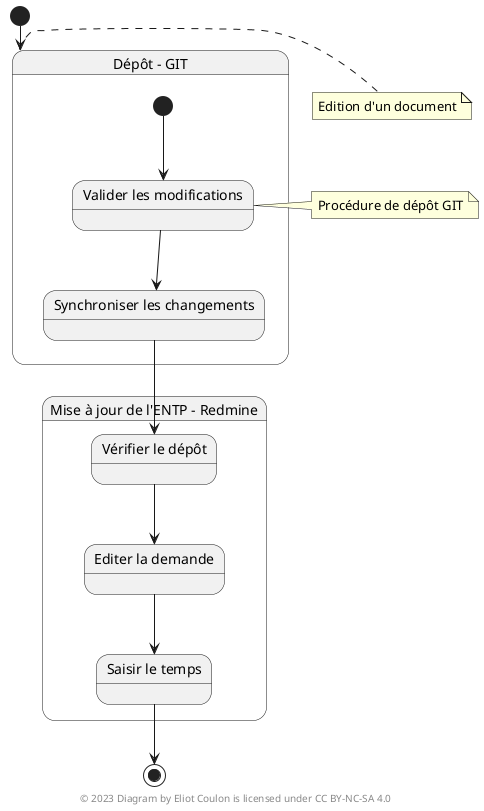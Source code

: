 @startuml
[*] --> NotShooting

state "Dépôt - GIT" as NotShooting {
  state "Valider les modifications" as validModif
  state "Synchroniser les changements" as Synchro

  [*] --> validModif
  validModif --> Synchro
}
state "Mise à jour de l'ENTP - Redmine" as MAJ{
  state "Vérifier le dépôt" as Verif
  state "Editer la demande" as Edit
  state "Saisir le temps" as Saisie

  Synchro --> Verif
  Verif --> Edit
  Edit --> Saisie
}
Saisie --> [*]
note right of validModif : Procédure de dépôt GIT
note right of NotShooting : Edition d'un document
center footer
© 2023 Diagram by Eliot Coulon is licensed under CC BY-NC-SA 4.0
end footer
@enduml 